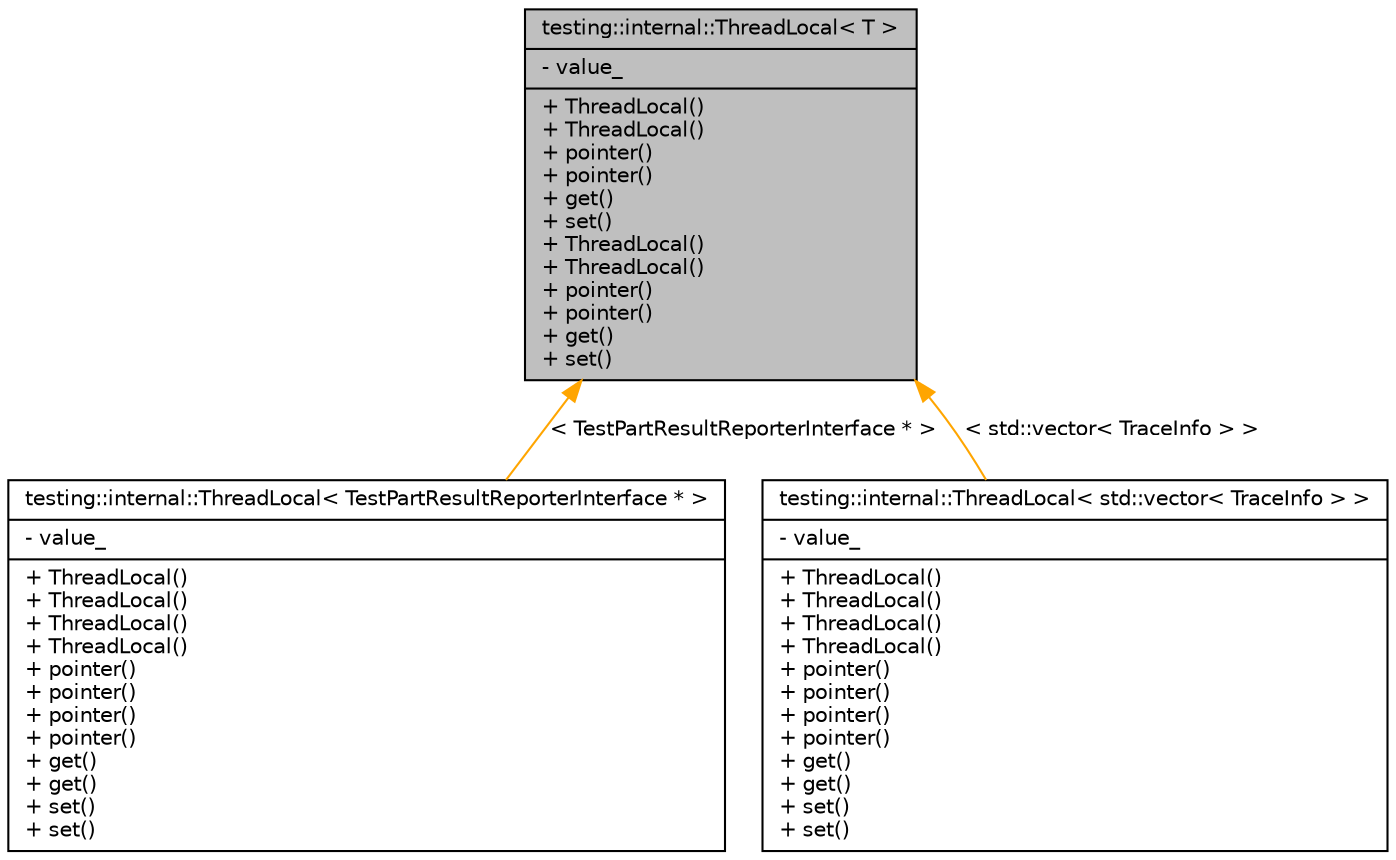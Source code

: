 digraph G
{
  edge [fontname="Helvetica",fontsize="10",labelfontname="Helvetica",labelfontsize="10"];
  node [fontname="Helvetica",fontsize="10",shape=record];
  Node1 [label="{testing::internal::ThreadLocal\< T \>\n|- value_\l|+ ThreadLocal()\l+ ThreadLocal()\l+ pointer()\l+ pointer()\l+ get()\l+ set()\l+ ThreadLocal()\l+ ThreadLocal()\l+ pointer()\l+ pointer()\l+ get()\l+ set()\l}",height=0.2,width=0.4,color="black", fillcolor="grey75", style="filled" fontcolor="black"];
  Node1 -> Node2 [dir="back",color="orange",fontsize="10",style="solid",label=" \< TestPartResultReporterInterface * \>" ,fontname="Helvetica"];
  Node2 [label="{testing::internal::ThreadLocal\< TestPartResultReporterInterface * \>\n|- value_\l|+ ThreadLocal()\l+ ThreadLocal()\l+ ThreadLocal()\l+ ThreadLocal()\l+ pointer()\l+ pointer()\l+ pointer()\l+ pointer()\l+ get()\l+ get()\l+ set()\l+ set()\l}",height=0.2,width=0.4,color="black", fillcolor="white", style="filled",URL="$classtesting_1_1internal_1_1ThreadLocal.html"];
  Node1 -> Node3 [dir="back",color="orange",fontsize="10",style="solid",label=" \< std::vector\< TraceInfo \> \>" ,fontname="Helvetica"];
  Node3 [label="{testing::internal::ThreadLocal\< std::vector\< TraceInfo \> \>\n|- value_\l|+ ThreadLocal()\l+ ThreadLocal()\l+ ThreadLocal()\l+ ThreadLocal()\l+ pointer()\l+ pointer()\l+ pointer()\l+ pointer()\l+ get()\l+ get()\l+ set()\l+ set()\l}",height=0.2,width=0.4,color="black", fillcolor="white", style="filled",URL="$classtesting_1_1internal_1_1ThreadLocal.html"];
}
